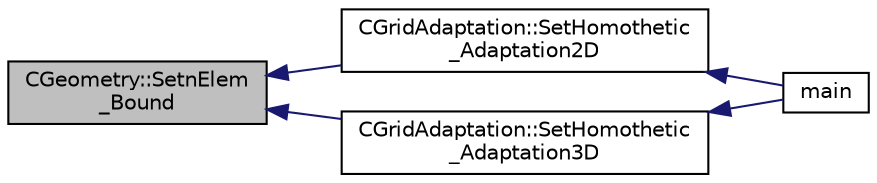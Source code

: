 digraph "CGeometry::SetnElem_Bound"
{
  edge [fontname="Helvetica",fontsize="10",labelfontname="Helvetica",labelfontsize="10"];
  node [fontname="Helvetica",fontsize="10",shape=record];
  rankdir="LR";
  Node2823 [label="CGeometry::SetnElem\l_Bound",height=0.2,width=0.4,color="black", fillcolor="grey75", style="filled", fontcolor="black"];
  Node2823 -> Node2824 [dir="back",color="midnightblue",fontsize="10",style="solid",fontname="Helvetica"];
  Node2824 [label="CGridAdaptation::SetHomothetic\l_Adaptation2D",height=0.2,width=0.4,color="black", fillcolor="white", style="filled",URL="$class_c_grid_adaptation.html#a5257243a7c3cf080344a61d7a5bd8086",tooltip="Do a complete adaptation of the computational grid using a homothetic technique (2D). "];
  Node2824 -> Node2825 [dir="back",color="midnightblue",fontsize="10",style="solid",fontname="Helvetica"];
  Node2825 [label="main",height=0.2,width=0.4,color="black", fillcolor="white", style="filled",URL="$_s_u2___m_s_h_8cpp.html#a0ddf1224851353fc92bfbff6f499fa97"];
  Node2823 -> Node2826 [dir="back",color="midnightblue",fontsize="10",style="solid",fontname="Helvetica"];
  Node2826 [label="CGridAdaptation::SetHomothetic\l_Adaptation3D",height=0.2,width=0.4,color="black", fillcolor="white", style="filled",URL="$class_c_grid_adaptation.html#a9f2b95697dbf07724fae0b65e19323b7",tooltip="Do a complete adaptation of the computational grid using a homothetic technique (3D). "];
  Node2826 -> Node2825 [dir="back",color="midnightblue",fontsize="10",style="solid",fontname="Helvetica"];
}
